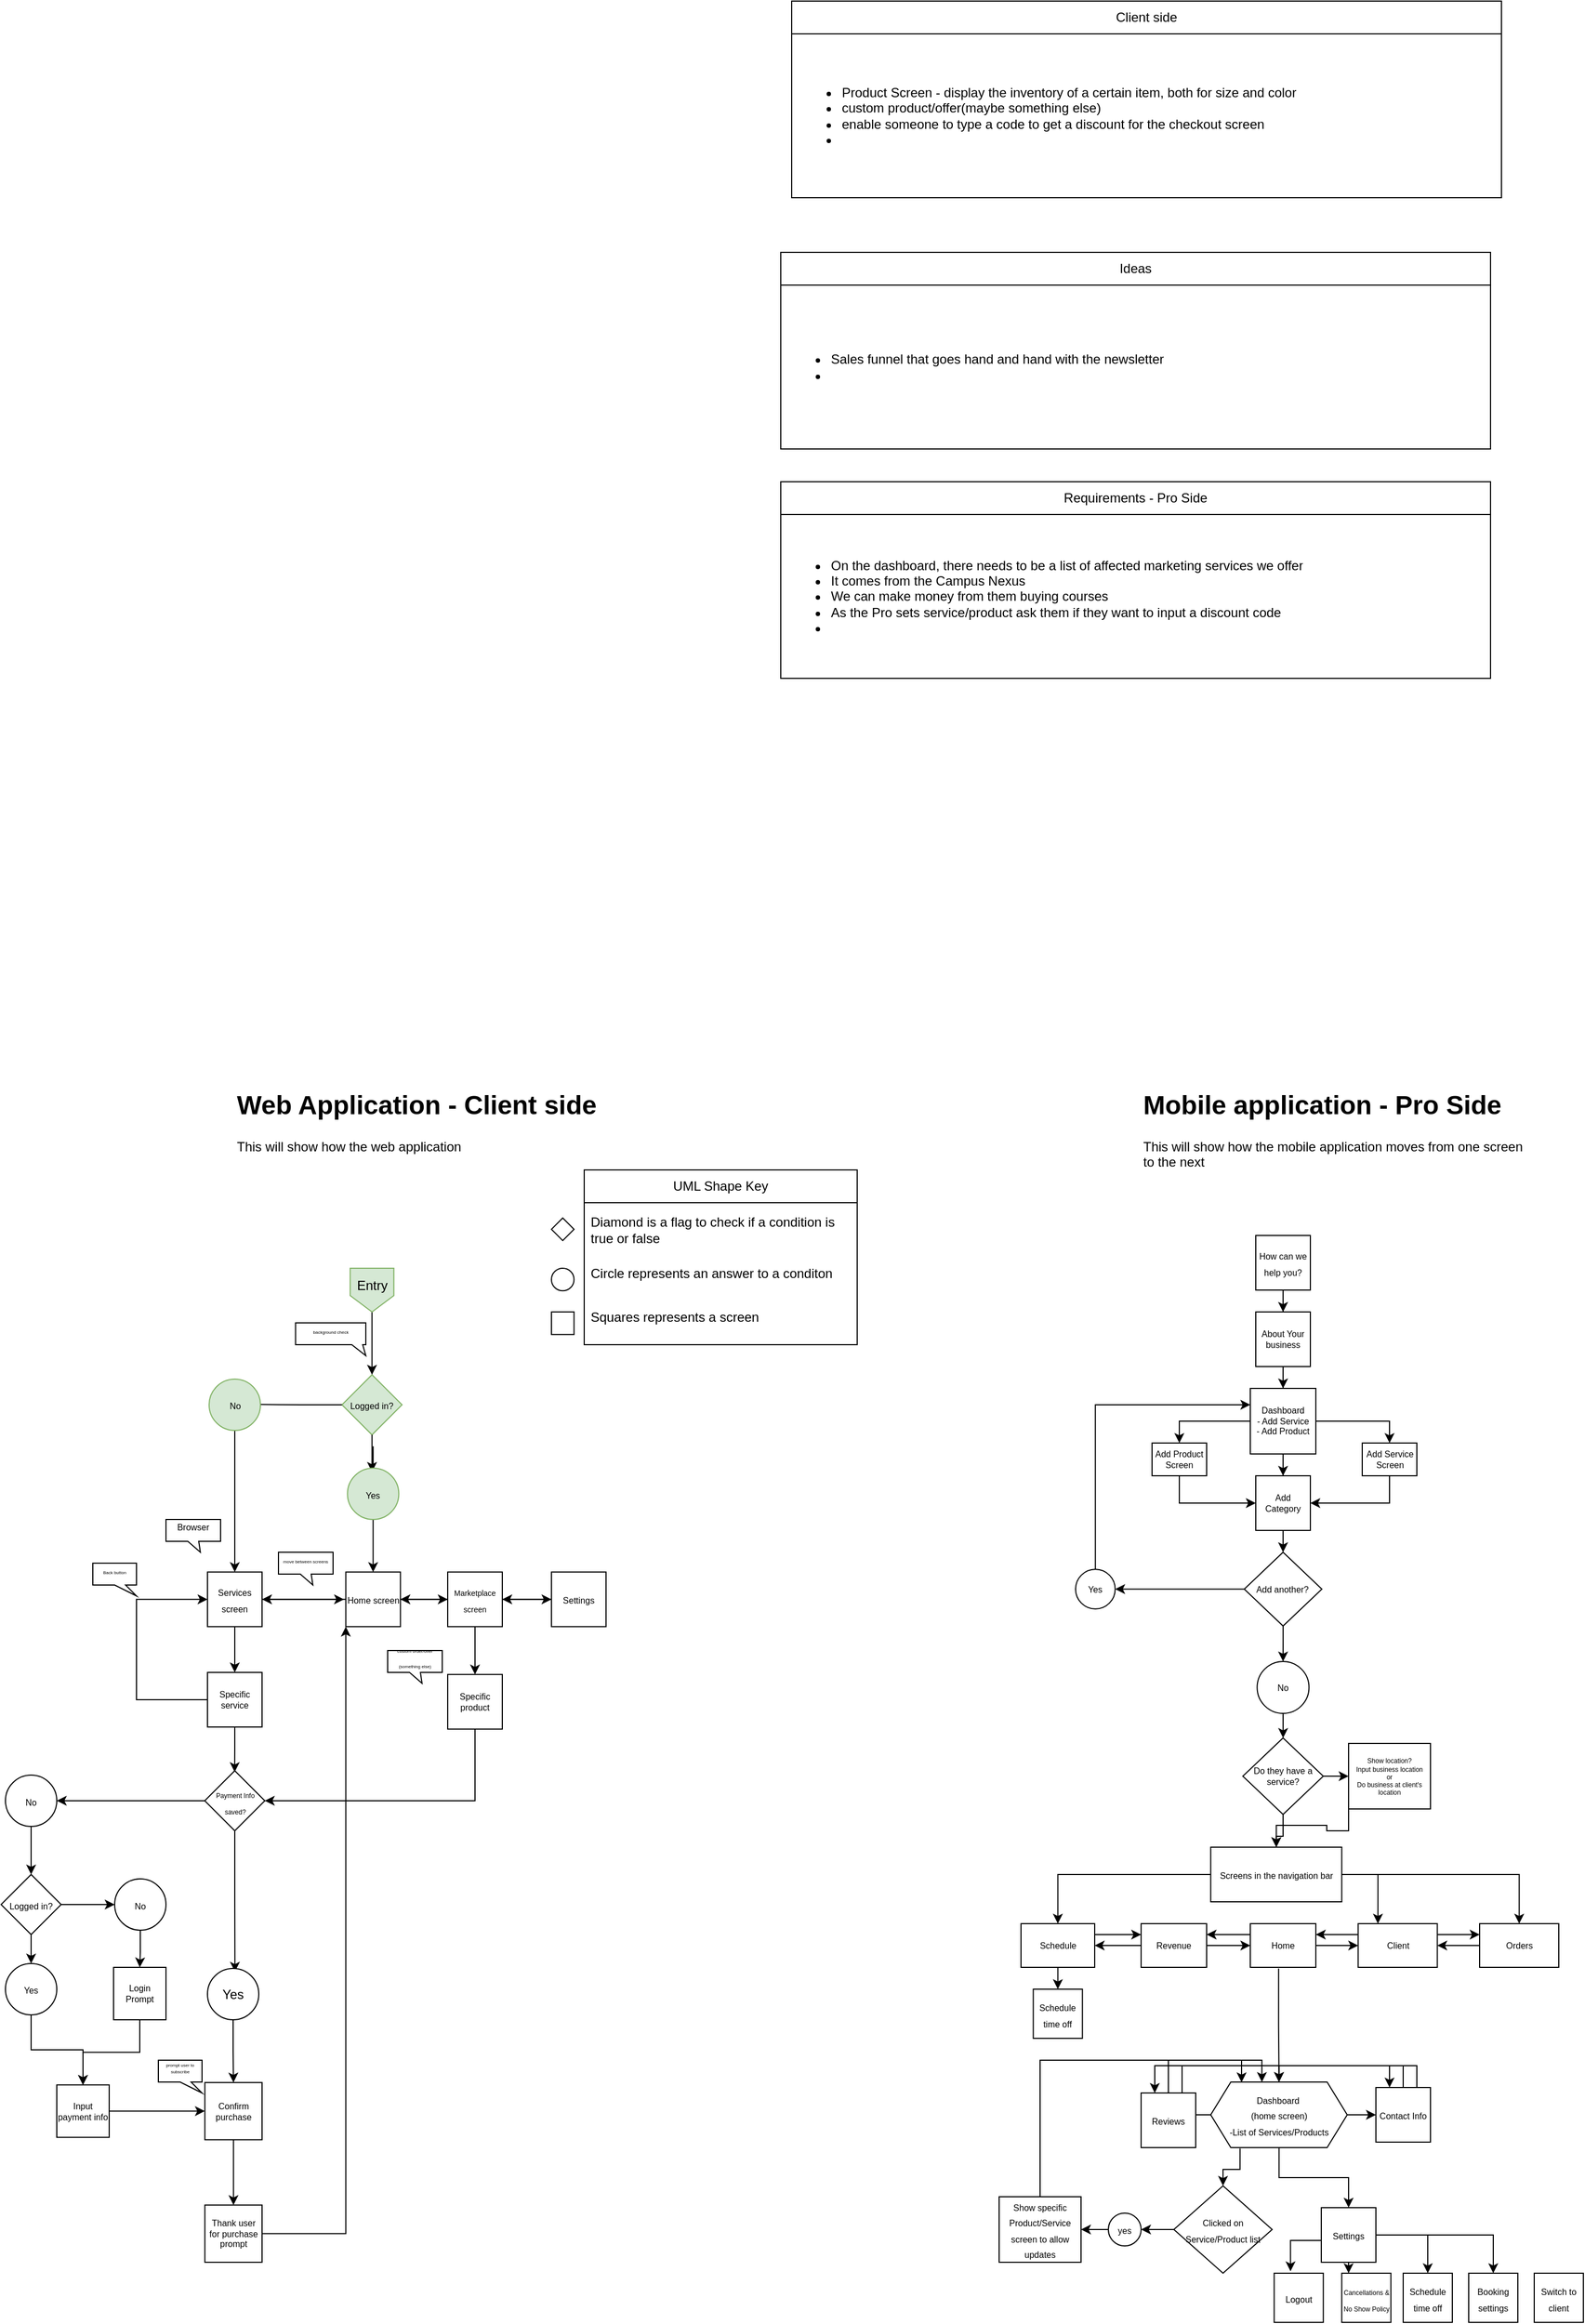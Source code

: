 <mxfile version="24.7.17">
  <diagram name="Page-1" id="rSMZ6AlR001EZLdGAVFS">
    <mxGraphModel dx="1291" dy="1345" grid="1" gridSize="10" guides="1" tooltips="1" connect="1" arrows="1" fold="1" page="1" pageScale="1" pageWidth="850" pageHeight="1100" background="#ffffff" math="0" shadow="0">
      <root>
        <mxCell id="0" />
        <mxCell id="1" parent="0" />
        <mxCell id="dexEl2o01k-u0EFsVKIC-5" value="" style="edgeStyle=orthogonalEdgeStyle;rounded=0;orthogonalLoop=1;jettySize=auto;html=1;" parent="1" source="dexEl2o01k-u0EFsVKIC-1" target="dexEl2o01k-u0EFsVKIC-2" edge="1">
          <mxGeometry relative="1" as="geometry" />
        </mxCell>
        <mxCell id="dexEl2o01k-u0EFsVKIC-1" value="&lt;font style=&quot;font-size: 8px;&quot;&gt;How can we help you?&lt;/font&gt;" style="whiteSpace=wrap;html=1;aspect=fixed;" parent="1" vertex="1">
          <mxGeometry x="315" y="260" width="50" height="50" as="geometry" />
        </mxCell>
        <mxCell id="dexEl2o01k-u0EFsVKIC-6" value="" style="edgeStyle=orthogonalEdgeStyle;rounded=0;orthogonalLoop=1;jettySize=auto;html=1;fontSize=8;" parent="1" source="dexEl2o01k-u0EFsVKIC-2" target="dexEl2o01k-u0EFsVKIC-34" edge="1">
          <mxGeometry relative="1" as="geometry" />
        </mxCell>
        <mxCell id="dexEl2o01k-u0EFsVKIC-2" value="About Your business" style="whiteSpace=wrap;html=1;aspect=fixed;fontSize=8;" parent="1" vertex="1">
          <mxGeometry x="315" y="330" width="50" height="50" as="geometry" />
        </mxCell>
        <mxCell id="dexEl2o01k-u0EFsVKIC-10" value="" style="edgeStyle=orthogonalEdgeStyle;rounded=0;orthogonalLoop=1;jettySize=auto;html=1;fontSize=8;entryX=0.5;entryY=0;entryDx=0;entryDy=0;" parent="1" source="dexEl2o01k-u0EFsVKIC-34" target="dexEl2o01k-u0EFsVKIC-9" edge="1">
          <mxGeometry relative="1" as="geometry" />
        </mxCell>
        <mxCell id="dexEl2o01k-u0EFsVKIC-12" value="" style="edgeStyle=orthogonalEdgeStyle;rounded=0;orthogonalLoop=1;jettySize=auto;html=1;exitX=0;exitY=0.5;exitDx=0;exitDy=0;fontSize=8;entryX=0.5;entryY=0;entryDx=0;entryDy=0;" parent="1" source="dexEl2o01k-u0EFsVKIC-34" target="dexEl2o01k-u0EFsVKIC-11" edge="1">
          <mxGeometry relative="1" as="geometry" />
        </mxCell>
        <mxCell id="dexEl2o01k-u0EFsVKIC-23" value="" style="edgeStyle=orthogonalEdgeStyle;rounded=0;orthogonalLoop=1;jettySize=auto;html=1;exitX=0.5;exitY=1;exitDx=0;exitDy=0;fontSize=8;" parent="1" source="dexEl2o01k-u0EFsVKIC-34" target="dexEl2o01k-u0EFsVKIC-13" edge="1">
          <mxGeometry relative="1" as="geometry" />
        </mxCell>
        <mxCell id="dexEl2o01k-u0EFsVKIC-25" style="edgeStyle=orthogonalEdgeStyle;rounded=0;orthogonalLoop=1;jettySize=auto;html=1;exitX=0.5;exitY=1;exitDx=0;exitDy=0;entryX=1;entryY=0.5;entryDx=0;entryDy=0;fontSize=8;" parent="1" source="dexEl2o01k-u0EFsVKIC-9" target="dexEl2o01k-u0EFsVKIC-13" edge="1">
          <mxGeometry relative="1" as="geometry" />
        </mxCell>
        <mxCell id="dexEl2o01k-u0EFsVKIC-9" value="Add Service Screen" style="whiteSpace=wrap;html=1;fontSize=8;" parent="1" vertex="1">
          <mxGeometry x="412.5" y="450" width="50" height="30" as="geometry" />
        </mxCell>
        <mxCell id="dexEl2o01k-u0EFsVKIC-26" style="edgeStyle=orthogonalEdgeStyle;rounded=0;orthogonalLoop=1;jettySize=auto;html=1;exitX=0.5;exitY=1;exitDx=0;exitDy=0;entryX=0;entryY=0.5;entryDx=0;entryDy=0;fontSize=8;" parent="1" source="dexEl2o01k-u0EFsVKIC-11" target="dexEl2o01k-u0EFsVKIC-13" edge="1">
          <mxGeometry relative="1" as="geometry" />
        </mxCell>
        <mxCell id="dexEl2o01k-u0EFsVKIC-11" value="Add Product Screen" style="whiteSpace=wrap;html=1;fontSize=8;" parent="1" vertex="1">
          <mxGeometry x="220" y="450" width="50" height="30" as="geometry" />
        </mxCell>
        <mxCell id="dexEl2o01k-u0EFsVKIC-29" value="" style="edgeStyle=orthogonalEdgeStyle;rounded=0;orthogonalLoop=1;jettySize=auto;html=1;fontSize=8;" parent="1" source="dexEl2o01k-u0EFsVKIC-13" target="dexEl2o01k-u0EFsVKIC-28" edge="1">
          <mxGeometry relative="1" as="geometry" />
        </mxCell>
        <mxCell id="dexEl2o01k-u0EFsVKIC-13" value="Add Category" style="whiteSpace=wrap;html=1;aspect=fixed;fontSize=8;" parent="1" vertex="1">
          <mxGeometry x="315" y="480" width="50" height="50" as="geometry" />
        </mxCell>
        <mxCell id="ZTmPgTyhNYrfy_NPzgEH-29" style="edgeStyle=orthogonalEdgeStyle;rounded=0;orthogonalLoop=1;jettySize=auto;html=1;exitX=0;exitY=1;exitDx=0;exitDy=0;" parent="1" source="dexEl2o01k-u0EFsVKIC-17" target="ZTmPgTyhNYrfy_NPzgEH-21" edge="1">
          <mxGeometry relative="1" as="geometry" />
        </mxCell>
        <mxCell id="dexEl2o01k-u0EFsVKIC-17" value="&lt;font style=&quot;font-size: 6px;&quot;&gt;Show location?&lt;br&gt;&lt;/font&gt;&lt;div style=&quot;font-size: 6px;&quot;&gt;&lt;font style=&quot;font-size: 6px;&quot;&gt;Input business location&lt;/font&gt;&lt;/div&gt;&lt;div style=&quot;font-size: 6px;&quot;&gt;&lt;font style=&quot;font-size: 6px;&quot;&gt;or&lt;/font&gt;&lt;/div&gt;&lt;div style=&quot;font-size: 6px;&quot;&gt;&lt;font style=&quot;font-size: 6px;&quot;&gt;Do business at client&#39;s location&lt;br&gt;&lt;/font&gt;&lt;/div&gt;" style="whiteSpace=wrap;html=1;fontSize=8;" parent="1" vertex="1">
          <mxGeometry x="400" y="725" width="75" height="60" as="geometry" />
        </mxCell>
        <mxCell id="dexEl2o01k-u0EFsVKIC-31" value="" style="edgeStyle=orthogonalEdgeStyle;rounded=0;orthogonalLoop=1;jettySize=auto;html=1;fontSize=8;" parent="1" source="dexEl2o01k-u0EFsVKIC-28" target="dexEl2o01k-u0EFsVKIC-30" edge="1">
          <mxGeometry relative="1" as="geometry" />
        </mxCell>
        <mxCell id="dexEl2o01k-u0EFsVKIC-36" value="" style="edgeStyle=orthogonalEdgeStyle;rounded=0;orthogonalLoop=1;jettySize=auto;html=1;fontSize=8;" parent="1" source="dexEl2o01k-u0EFsVKIC-28" target="dexEl2o01k-u0EFsVKIC-35" edge="1">
          <mxGeometry relative="1" as="geometry" />
        </mxCell>
        <mxCell id="dexEl2o01k-u0EFsVKIC-28" value="Add another?" style="rhombus;whiteSpace=wrap;html=1;fontSize=8;" parent="1" vertex="1">
          <mxGeometry x="304.48" y="550" width="71.05" height="67.5" as="geometry" />
        </mxCell>
        <mxCell id="dexEl2o01k-u0EFsVKIC-41" style="edgeStyle=orthogonalEdgeStyle;rounded=0;orthogonalLoop=1;jettySize=auto;html=1;exitX=0.5;exitY=0;exitDx=0;exitDy=0;entryX=0;entryY=0.25;entryDx=0;entryDy=0;" parent="1" source="dexEl2o01k-u0EFsVKIC-30" target="dexEl2o01k-u0EFsVKIC-34" edge="1">
          <mxGeometry relative="1" as="geometry">
            <mxPoint x="218.205" y="410" as="targetPoint" />
          </mxGeometry>
        </mxCell>
        <mxCell id="dexEl2o01k-u0EFsVKIC-30" value="Yes" style="ellipse;whiteSpace=wrap;html=1;fontSize=8;" parent="1" vertex="1">
          <mxGeometry x="150" y="565.63" width="36.25" height="36.25" as="geometry" />
        </mxCell>
        <mxCell id="dexEl2o01k-u0EFsVKIC-34" value="&lt;div style=&quot;font-size: 8px;&quot;&gt;Dashboard&lt;/div&gt;&lt;div style=&quot;font-size: 8px;&quot;&gt;- Add Service&lt;/div&gt;&lt;div style=&quot;font-size: 8px;&quot;&gt;- Add Product&lt;br style=&quot;font-size: 8px;&quot;&gt;&lt;/div&gt;" style="whiteSpace=wrap;html=1;aspect=fixed;fontSize=8;" parent="1" vertex="1">
          <mxGeometry x="310" y="400" width="60" height="60" as="geometry" />
        </mxCell>
        <mxCell id="dexEl2o01k-u0EFsVKIC-42" value="" style="edgeStyle=orthogonalEdgeStyle;rounded=0;orthogonalLoop=1;jettySize=auto;html=1;" parent="1" source="dexEl2o01k-u0EFsVKIC-35" target="dexEl2o01k-u0EFsVKIC-39" edge="1">
          <mxGeometry relative="1" as="geometry" />
        </mxCell>
        <mxCell id="dexEl2o01k-u0EFsVKIC-35" value="No" style="ellipse;whiteSpace=wrap;html=1;fontSize=8;" parent="1" vertex="1">
          <mxGeometry x="316.25" y="650" width="47.5" height="47.5" as="geometry" />
        </mxCell>
        <mxCell id="dexEl2o01k-u0EFsVKIC-45" value="" style="edgeStyle=orthogonalEdgeStyle;rounded=0;orthogonalLoop=1;jettySize=auto;html=1;" parent="1" source="dexEl2o01k-u0EFsVKIC-39" target="dexEl2o01k-u0EFsVKIC-17" edge="1">
          <mxGeometry relative="1" as="geometry" />
        </mxCell>
        <mxCell id="ZTmPgTyhNYrfy_NPzgEH-30" style="edgeStyle=orthogonalEdgeStyle;rounded=0;orthogonalLoop=1;jettySize=auto;html=1;exitX=0.5;exitY=1;exitDx=0;exitDy=0;" parent="1" source="dexEl2o01k-u0EFsVKIC-39" target="ZTmPgTyhNYrfy_NPzgEH-21" edge="1">
          <mxGeometry relative="1" as="geometry" />
        </mxCell>
        <mxCell id="dexEl2o01k-u0EFsVKIC-39" value="Do they have a service?" style="rhombus;whiteSpace=wrap;html=1;fontSize=8;" parent="1" vertex="1">
          <mxGeometry x="303.16" y="720" width="73.68" height="70" as="geometry" />
        </mxCell>
        <mxCell id="ZTmPgTyhNYrfy_NPzgEH-2" value="" style="edgeStyle=orthogonalEdgeStyle;rounded=0;orthogonalLoop=1;jettySize=auto;html=1;" parent="1" source="dexEl2o01k-u0EFsVKIC-46" target="dexEl2o01k-u0EFsVKIC-47" edge="1">
          <mxGeometry relative="1" as="geometry" />
        </mxCell>
        <mxCell id="ZTmPgTyhNYrfy_NPzgEH-3" value="" style="edgeStyle=orthogonalEdgeStyle;rounded=0;orthogonalLoop=1;jettySize=auto;html=1;" parent="1" source="dexEl2o01k-u0EFsVKIC-46" target="ZTmPgTyhNYrfy_NPzgEH-1" edge="1">
          <mxGeometry relative="1" as="geometry" />
        </mxCell>
        <mxCell id="ZTmPgTyhNYrfy_NPzgEH-11" value="" style="edgeStyle=orthogonalEdgeStyle;rounded=0;orthogonalLoop=1;jettySize=auto;html=1;exitX=0.215;exitY=1.013;exitDx=0;exitDy=0;exitPerimeter=0;" parent="1" source="dexEl2o01k-u0EFsVKIC-46" target="ZTmPgTyhNYrfy_NPzgEH-10" edge="1">
          <mxGeometry relative="1" as="geometry" />
        </mxCell>
        <mxCell id="ZTmPgTyhNYrfy_NPzgEH-51" style="edgeStyle=orthogonalEdgeStyle;rounded=0;orthogonalLoop=1;jettySize=auto;html=1;" parent="1" source="dexEl2o01k-u0EFsVKIC-46" target="ZTmPgTyhNYrfy_NPzgEH-50" edge="1">
          <mxGeometry relative="1" as="geometry" />
        </mxCell>
        <mxCell id="dexEl2o01k-u0EFsVKIC-46" value="&lt;p align=&quot;center&quot; style=&quot;line-height: 70%;&quot;&gt;&lt;/p&gt;&lt;div align=&quot;center&quot;&gt;&lt;font style=&quot;font-size: 8px;&quot;&gt;&amp;nbsp;&amp;nbsp;&amp;nbsp; Dashboard&amp;nbsp;&amp;nbsp;&amp;nbsp;&amp;nbsp;&amp;nbsp;&lt;/font&gt;&lt;/div&gt;&lt;div align=&quot;center&quot;&gt;&lt;font style=&quot;font-size: 8px;&quot;&gt;(home screen)&lt;/font&gt;&lt;/div&gt;&lt;div align=&quot;center&quot;&gt;&lt;font style=&quot;font-size: 8px;&quot;&gt;-List of Services/Products&lt;br&gt;&lt;/font&gt;&lt;/div&gt;&lt;p align=&quot;center&quot;&gt;&lt;/p&gt;" style="shape=hexagon;perimeter=hexagonPerimeter2;whiteSpace=wrap;html=1;fixedSize=1;size=18.41;align=center;" parent="1" vertex="1">
          <mxGeometry x="273.75" y="1035" width="125" height="60" as="geometry" />
        </mxCell>
        <mxCell id="ZTmPgTyhNYrfy_NPzgEH-6" style="edgeStyle=orthogonalEdgeStyle;rounded=0;orthogonalLoop=1;jettySize=auto;html=1;exitX=0.5;exitY=0;exitDx=0;exitDy=0;entryX=0.375;entryY=0;entryDx=0;entryDy=0;" parent="1" source="dexEl2o01k-u0EFsVKIC-47" target="dexEl2o01k-u0EFsVKIC-46" edge="1">
          <mxGeometry relative="1" as="geometry" />
        </mxCell>
        <mxCell id="ZTmPgTyhNYrfy_NPzgEH-7" style="edgeStyle=orthogonalEdgeStyle;rounded=0;orthogonalLoop=1;jettySize=auto;html=1;exitX=0.75;exitY=0;exitDx=0;exitDy=0;entryX=0.25;entryY=0;entryDx=0;entryDy=0;" parent="1" source="dexEl2o01k-u0EFsVKIC-47" target="ZTmPgTyhNYrfy_NPzgEH-1" edge="1">
          <mxGeometry relative="1" as="geometry" />
        </mxCell>
        <mxCell id="dexEl2o01k-u0EFsVKIC-47" value="&lt;font style=&quot;font-size: 8px;&quot;&gt;Reviews&lt;/font&gt;" style="whiteSpace=wrap;html=1;aspect=fixed;" parent="1" vertex="1">
          <mxGeometry x="210" y="1045" width="50" height="50" as="geometry" />
        </mxCell>
        <mxCell id="ZTmPgTyhNYrfy_NPzgEH-8" style="edgeStyle=orthogonalEdgeStyle;rounded=0;orthogonalLoop=1;jettySize=auto;html=1;exitX=0.5;exitY=0;exitDx=0;exitDy=0;entryX=0.5;entryY=0;entryDx=0;entryDy=0;" parent="1" source="ZTmPgTyhNYrfy_NPzgEH-1" target="dexEl2o01k-u0EFsVKIC-46" edge="1">
          <mxGeometry relative="1" as="geometry" />
        </mxCell>
        <mxCell id="ZTmPgTyhNYrfy_NPzgEH-9" style="edgeStyle=orthogonalEdgeStyle;rounded=0;orthogonalLoop=1;jettySize=auto;html=1;exitX=0.75;exitY=0;exitDx=0;exitDy=0;entryX=0.25;entryY=0;entryDx=0;entryDy=0;" parent="1" source="ZTmPgTyhNYrfy_NPzgEH-1" target="dexEl2o01k-u0EFsVKIC-47" edge="1">
          <mxGeometry relative="1" as="geometry" />
        </mxCell>
        <mxCell id="ZTmPgTyhNYrfy_NPzgEH-1" value="&lt;font style=&quot;font-size: 8px;&quot;&gt;Contact Info&lt;/font&gt;" style="whiteSpace=wrap;html=1;aspect=fixed;" parent="1" vertex="1">
          <mxGeometry x="425" y="1040" width="50" height="50" as="geometry" />
        </mxCell>
        <mxCell id="ZTmPgTyhNYrfy_NPzgEH-13" value="" style="edgeStyle=orthogonalEdgeStyle;rounded=0;orthogonalLoop=1;jettySize=auto;html=1;exitX=0;exitY=0.5;exitDx=0;exitDy=0;" parent="1" source="ZTmPgTyhNYrfy_NPzgEH-10" target="ZTmPgTyhNYrfy_NPzgEH-12" edge="1">
          <mxGeometry relative="1" as="geometry" />
        </mxCell>
        <mxCell id="ZTmPgTyhNYrfy_NPzgEH-10" value="&lt;font style=&quot;font-size: 8px;&quot;&gt;Clicked on Service/Product list&lt;/font&gt;" style="rhombus;whiteSpace=wrap;html=1;" parent="1" vertex="1">
          <mxGeometry x="240" y="1130" width="90" height="80" as="geometry" />
        </mxCell>
        <mxCell id="ZTmPgTyhNYrfy_NPzgEH-15" value="" style="edgeStyle=orthogonalEdgeStyle;rounded=0;orthogonalLoop=1;jettySize=auto;html=1;" parent="1" source="ZTmPgTyhNYrfy_NPzgEH-12" target="ZTmPgTyhNYrfy_NPzgEH-14" edge="1">
          <mxGeometry relative="1" as="geometry" />
        </mxCell>
        <mxCell id="ZTmPgTyhNYrfy_NPzgEH-12" value="&lt;p style=&quot;line-height: 100%;&quot;&gt;&lt;font style=&quot;font-size: 8px;&quot;&gt;yes&lt;/font&gt;&lt;/p&gt;" style="ellipse;whiteSpace=wrap;html=1;" parent="1" vertex="1">
          <mxGeometry x="180" y="1155" width="30" height="30" as="geometry" />
        </mxCell>
        <mxCell id="ZTmPgTyhNYrfy_NPzgEH-14" value="&lt;font style=&quot;font-size: 8px;&quot;&gt;Show specific Product/Service screen to allow updates&lt;br&gt;&lt;/font&gt;" style="whiteSpace=wrap;html=1;" parent="1" vertex="1">
          <mxGeometry x="80" y="1140" width="75" height="60" as="geometry" />
        </mxCell>
        <mxCell id="ZTmPgTyhNYrfy_NPzgEH-16" style="edgeStyle=orthogonalEdgeStyle;rounded=0;orthogonalLoop=1;jettySize=auto;html=1;exitX=0.5;exitY=0;exitDx=0;exitDy=0;entryX=0.226;entryY=0.004;entryDx=0;entryDy=0;entryPerimeter=0;" parent="1" source="ZTmPgTyhNYrfy_NPzgEH-14" target="dexEl2o01k-u0EFsVKIC-46" edge="1">
          <mxGeometry relative="1" as="geometry" />
        </mxCell>
        <mxCell id="ZTmPgTyhNYrfy_NPzgEH-39" style="edgeStyle=orthogonalEdgeStyle;rounded=0;orthogonalLoop=1;jettySize=auto;html=1;" parent="1" source="ZTmPgTyhNYrfy_NPzgEH-21" target="ZTmPgTyhNYrfy_NPzgEH-23" edge="1">
          <mxGeometry relative="1" as="geometry" />
        </mxCell>
        <mxCell id="ZTmPgTyhNYrfy_NPzgEH-41" style="edgeStyle=orthogonalEdgeStyle;rounded=0;orthogonalLoop=1;jettySize=auto;html=1;entryX=0.25;entryY=0;entryDx=0;entryDy=0;" parent="1" source="ZTmPgTyhNYrfy_NPzgEH-21" target="ZTmPgTyhNYrfy_NPzgEH-25" edge="1">
          <mxGeometry relative="1" as="geometry" />
        </mxCell>
        <mxCell id="ZTmPgTyhNYrfy_NPzgEH-42" style="edgeStyle=orthogonalEdgeStyle;rounded=0;orthogonalLoop=1;jettySize=auto;html=1;" parent="1" source="ZTmPgTyhNYrfy_NPzgEH-21" target="ZTmPgTyhNYrfy_NPzgEH-27" edge="1">
          <mxGeometry relative="1" as="geometry" />
        </mxCell>
        <mxCell id="ZTmPgTyhNYrfy_NPzgEH-21" value="&lt;font style=&quot;font-size: 8px;&quot;&gt;Screens in the navigation bar&lt;/font&gt;" style="rounded=0;whiteSpace=wrap;html=1;" parent="1" vertex="1">
          <mxGeometry x="273.75" y="820" width="120" height="50" as="geometry" />
        </mxCell>
        <mxCell id="ZTmPgTyhNYrfy_NPzgEH-36" style="edgeStyle=orthogonalEdgeStyle;rounded=0;orthogonalLoop=1;jettySize=auto;html=1;exitX=1;exitY=0.25;exitDx=0;exitDy=0;entryX=0;entryY=0.25;entryDx=0;entryDy=0;" parent="1" source="ZTmPgTyhNYrfy_NPzgEH-23" target="ZTmPgTyhNYrfy_NPzgEH-24" edge="1">
          <mxGeometry relative="1" as="geometry" />
        </mxCell>
        <mxCell id="ZTmPgTyhNYrfy_NPzgEH-49" value="" style="edgeStyle=orthogonalEdgeStyle;rounded=0;orthogonalLoop=1;jettySize=auto;html=1;" parent="1" source="ZTmPgTyhNYrfy_NPzgEH-23" target="ZTmPgTyhNYrfy_NPzgEH-48" edge="1">
          <mxGeometry relative="1" as="geometry" />
        </mxCell>
        <mxCell id="ZTmPgTyhNYrfy_NPzgEH-23" value="Schedule" style="rounded=0;whiteSpace=wrap;html=1;fontSize=8;" parent="1" vertex="1">
          <mxGeometry x="100" y="890" width="67.5" height="40" as="geometry" />
        </mxCell>
        <mxCell id="ZTmPgTyhNYrfy_NPzgEH-33" value="" style="edgeStyle=orthogonalEdgeStyle;rounded=0;orthogonalLoop=1;jettySize=auto;html=1;" parent="1" source="ZTmPgTyhNYrfy_NPzgEH-24" target="ZTmPgTyhNYrfy_NPzgEH-23" edge="1">
          <mxGeometry relative="1" as="geometry" />
        </mxCell>
        <mxCell id="ZTmPgTyhNYrfy_NPzgEH-44" style="edgeStyle=orthogonalEdgeStyle;rounded=0;orthogonalLoop=1;jettySize=auto;html=1;entryX=0;entryY=0.5;entryDx=0;entryDy=0;" parent="1" source="ZTmPgTyhNYrfy_NPzgEH-24" target="ZTmPgTyhNYrfy_NPzgEH-43" edge="1">
          <mxGeometry relative="1" as="geometry" />
        </mxCell>
        <mxCell id="ZTmPgTyhNYrfy_NPzgEH-24" value="Revenue" style="rounded=0;whiteSpace=wrap;html=1;fontSize=8;" parent="1" vertex="1">
          <mxGeometry x="210" y="890" width="60" height="40" as="geometry" />
        </mxCell>
        <mxCell id="ZTmPgTyhNYrfy_NPzgEH-38" style="edgeStyle=orthogonalEdgeStyle;rounded=0;orthogonalLoop=1;jettySize=auto;html=1;exitX=1;exitY=0.25;exitDx=0;exitDy=0;entryX=0;entryY=0.25;entryDx=0;entryDy=0;" parent="1" source="ZTmPgTyhNYrfy_NPzgEH-25" target="ZTmPgTyhNYrfy_NPzgEH-27" edge="1">
          <mxGeometry relative="1" as="geometry" />
        </mxCell>
        <mxCell id="ZTmPgTyhNYrfy_NPzgEH-46" style="edgeStyle=orthogonalEdgeStyle;rounded=0;orthogonalLoop=1;jettySize=auto;html=1;exitX=0;exitY=0.25;exitDx=0;exitDy=0;entryX=1;entryY=0.25;entryDx=0;entryDy=0;" parent="1" source="ZTmPgTyhNYrfy_NPzgEH-25" target="ZTmPgTyhNYrfy_NPzgEH-43" edge="1">
          <mxGeometry relative="1" as="geometry" />
        </mxCell>
        <mxCell id="ZTmPgTyhNYrfy_NPzgEH-25" value="Client" style="rounded=0;whiteSpace=wrap;html=1;fontSize=8;" parent="1" vertex="1">
          <mxGeometry x="408.75" y="890" width="72.5" height="40" as="geometry" />
        </mxCell>
        <mxCell id="ZTmPgTyhNYrfy_NPzgEH-28" value="" style="edgeStyle=orthogonalEdgeStyle;rounded=0;orthogonalLoop=1;jettySize=auto;html=1;exitX=0.432;exitY=1.029;exitDx=0;exitDy=0;exitPerimeter=0;" parent="1" source="ZTmPgTyhNYrfy_NPzgEH-43" target="dexEl2o01k-u0EFsVKIC-46" edge="1">
          <mxGeometry relative="1" as="geometry" />
        </mxCell>
        <mxCell id="ZTmPgTyhNYrfy_NPzgEH-31" value="" style="edgeStyle=orthogonalEdgeStyle;rounded=0;orthogonalLoop=1;jettySize=auto;html=1;" parent="1" source="ZTmPgTyhNYrfy_NPzgEH-27" target="ZTmPgTyhNYrfy_NPzgEH-25" edge="1">
          <mxGeometry relative="1" as="geometry" />
        </mxCell>
        <mxCell id="ZTmPgTyhNYrfy_NPzgEH-27" value="Orders" style="rounded=0;whiteSpace=wrap;html=1;fontSize=8;" parent="1" vertex="1">
          <mxGeometry x="520" y="890" width="72.5" height="40" as="geometry" />
        </mxCell>
        <mxCell id="ZTmPgTyhNYrfy_NPzgEH-45" style="edgeStyle=orthogonalEdgeStyle;rounded=0;orthogonalLoop=1;jettySize=auto;html=1;" parent="1" source="ZTmPgTyhNYrfy_NPzgEH-43" target="ZTmPgTyhNYrfy_NPzgEH-25" edge="1">
          <mxGeometry relative="1" as="geometry" />
        </mxCell>
        <mxCell id="ZTmPgTyhNYrfy_NPzgEH-47" style="edgeStyle=orthogonalEdgeStyle;rounded=0;orthogonalLoop=1;jettySize=auto;html=1;exitX=0;exitY=0.25;exitDx=0;exitDy=0;entryX=1;entryY=0.25;entryDx=0;entryDy=0;" parent="1" source="ZTmPgTyhNYrfy_NPzgEH-43" target="ZTmPgTyhNYrfy_NPzgEH-24" edge="1">
          <mxGeometry relative="1" as="geometry" />
        </mxCell>
        <mxCell id="ZTmPgTyhNYrfy_NPzgEH-43" value="Home" style="rounded=0;whiteSpace=wrap;html=1;fontSize=8;" parent="1" vertex="1">
          <mxGeometry x="310" y="890" width="60" height="40" as="geometry" />
        </mxCell>
        <mxCell id="ZTmPgTyhNYrfy_NPzgEH-48" value="&lt;font style=&quot;font-size: 8px;&quot;&gt;Schedule time off&lt;/font&gt;" style="whiteSpace=wrap;html=1;aspect=fixed;" parent="1" vertex="1">
          <mxGeometry x="111.25" y="950" width="45" height="45" as="geometry" />
        </mxCell>
        <mxCell id="ZTmPgTyhNYrfy_NPzgEH-53" value="" style="edgeStyle=orthogonalEdgeStyle;rounded=0;orthogonalLoop=1;jettySize=auto;html=1;" parent="1" source="ZTmPgTyhNYrfy_NPzgEH-50" target="ZTmPgTyhNYrfy_NPzgEH-52" edge="1">
          <mxGeometry relative="1" as="geometry" />
        </mxCell>
        <mxCell id="ZTmPgTyhNYrfy_NPzgEH-55" style="edgeStyle=orthogonalEdgeStyle;rounded=0;orthogonalLoop=1;jettySize=auto;html=1;entryX=0.5;entryY=0;entryDx=0;entryDy=0;" parent="1" source="ZTmPgTyhNYrfy_NPzgEH-50" target="ZTmPgTyhNYrfy_NPzgEH-54" edge="1">
          <mxGeometry relative="1" as="geometry" />
        </mxCell>
        <mxCell id="ZTmPgTyhNYrfy_NPzgEH-61" style="edgeStyle=orthogonalEdgeStyle;rounded=0;orthogonalLoop=1;jettySize=auto;html=1;" parent="1" source="ZTmPgTyhNYrfy_NPzgEH-50" target="ZTmPgTyhNYrfy_NPzgEH-59" edge="1">
          <mxGeometry relative="1" as="geometry">
            <Array as="points">
              <mxPoint x="410" y="1210" />
              <mxPoint x="410" y="1210" />
            </Array>
          </mxGeometry>
        </mxCell>
        <mxCell id="ZTmPgTyhNYrfy_NPzgEH-50" value="&lt;font style=&quot;font-size: 8px;&quot;&gt;Settings&lt;/font&gt;" style="whiteSpace=wrap;html=1;aspect=fixed;" parent="1" vertex="1">
          <mxGeometry x="375" y="1150" width="50" height="50" as="geometry" />
        </mxCell>
        <mxCell id="ZTmPgTyhNYrfy_NPzgEH-52" value="&lt;font style=&quot;font-size: 8px;&quot;&gt;Schedule time off&lt;/font&gt;" style="whiteSpace=wrap;html=1;aspect=fixed;" parent="1" vertex="1">
          <mxGeometry x="450" y="1210" width="45" height="45" as="geometry" />
        </mxCell>
        <mxCell id="ZTmPgTyhNYrfy_NPzgEH-54" value="&lt;font style=&quot;font-size: 8px;&quot;&gt;Booking settings&lt;br&gt;&lt;/font&gt;" style="whiteSpace=wrap;html=1;aspect=fixed;" parent="1" vertex="1">
          <mxGeometry x="510" y="1210" width="45" height="45" as="geometry" />
        </mxCell>
        <mxCell id="ZTmPgTyhNYrfy_NPzgEH-58" value="&lt;font style=&quot;font-size: 8px;&quot;&gt;Switch to client&lt;font style=&quot;font-size: 8px;&quot;&gt;&lt;br&gt;&lt;/font&gt;&lt;/font&gt;" style="whiteSpace=wrap;html=1;aspect=fixed;" parent="1" vertex="1">
          <mxGeometry x="570" y="1210" width="45" height="45" as="geometry" />
        </mxCell>
        <mxCell id="ZTmPgTyhNYrfy_NPzgEH-59" value="&lt;font style=&quot;font-size: 6px;&quot;&gt;Cancellations &amp;amp; No Show Policy&lt;font style=&quot;font-size: 6px;&quot;&gt;&lt;br&gt;&lt;/font&gt;&lt;/font&gt;&lt;font style=&quot;font-size: 8px;&quot;&gt;&lt;font style=&quot;font-size: 8px;&quot;&gt;&lt;/font&gt;&lt;/font&gt;" style="whiteSpace=wrap;html=1;aspect=fixed;" parent="1" vertex="1">
          <mxGeometry x="393.75" y="1210" width="45" height="45" as="geometry" />
        </mxCell>
        <mxCell id="ZTmPgTyhNYrfy_NPzgEH-60" value="&lt;font style=&quot;font-size: 8px;&quot;&gt;Logout&lt;/font&gt;" style="whiteSpace=wrap;html=1;aspect=fixed;" parent="1" vertex="1">
          <mxGeometry x="331.84" y="1210" width="45" height="45" as="geometry" />
        </mxCell>
        <mxCell id="ZTmPgTyhNYrfy_NPzgEH-62" style="edgeStyle=orthogonalEdgeStyle;rounded=0;orthogonalLoop=1;jettySize=auto;html=1;entryX=0.333;entryY=-0.038;entryDx=0;entryDy=0;entryPerimeter=0;" parent="1" source="ZTmPgTyhNYrfy_NPzgEH-50" target="ZTmPgTyhNYrfy_NPzgEH-60" edge="1">
          <mxGeometry relative="1" as="geometry">
            <Array as="points">
              <mxPoint x="347" y="1180" />
            </Array>
          </mxGeometry>
        </mxCell>
        <mxCell id="xhTG9sG-Ifc8RL8A9ZPW-75" value="" style="edgeStyle=orthogonalEdgeStyle;rounded=0;orthogonalLoop=1;jettySize=auto;html=1;" parent="1" source="xhTG9sG-Ifc8RL8A9ZPW-76" target="xhTG9sG-Ifc8RL8A9ZPW-78" edge="1">
          <mxGeometry relative="1" as="geometry" />
        </mxCell>
        <mxCell id="8h6PLY2kkp4YnqkgQTWt-44" style="edgeStyle=orthogonalEdgeStyle;rounded=0;orthogonalLoop=1;jettySize=auto;html=1;" parent="1" source="xhTG9sG-Ifc8RL8A9ZPW-76" edge="1">
          <mxGeometry relative="1" as="geometry">
            <mxPoint x="-520" y="593.13" as="targetPoint" />
          </mxGeometry>
        </mxCell>
        <mxCell id="xhTG9sG-Ifc8RL8A9ZPW-76" value="&lt;font style=&quot;font-size: 8px;&quot;&gt;Services screen&lt;/font&gt;" style="whiteSpace=wrap;html=1;aspect=fixed;" parent="1" vertex="1">
          <mxGeometry x="-645" y="568.13" width="50" height="50" as="geometry" />
        </mxCell>
        <mxCell id="8h6PLY2kkp4YnqkgQTWt-43" style="edgeStyle=orthogonalEdgeStyle;rounded=0;orthogonalLoop=1;jettySize=auto;html=1;entryX=0;entryY=0.5;entryDx=0;entryDy=0;exitX=0;exitY=0.5;exitDx=0;exitDy=0;" parent="1" source="xhTG9sG-Ifc8RL8A9ZPW-78" target="xhTG9sG-Ifc8RL8A9ZPW-76" edge="1">
          <mxGeometry relative="1" as="geometry">
            <Array as="points">
              <mxPoint x="-710" y="685" />
              <mxPoint x="-710" y="593" />
            </Array>
          </mxGeometry>
        </mxCell>
        <mxCell id="8h6PLY2kkp4YnqkgQTWt-49" value="" style="edgeStyle=orthogonalEdgeStyle;rounded=0;orthogonalLoop=1;jettySize=auto;html=1;entryX=0.498;entryY=0.023;entryDx=0;entryDy=0;entryPerimeter=0;" parent="1" source="xhTG9sG-Ifc8RL8A9ZPW-78" target="8h6PLY2kkp4YnqkgQTWt-51" edge="1">
          <mxGeometry relative="1" as="geometry">
            <mxPoint x="-620" y="757.5" as="targetPoint" />
          </mxGeometry>
        </mxCell>
        <mxCell id="xhTG9sG-Ifc8RL8A9ZPW-78" value="Specific service" style="whiteSpace=wrap;html=1;aspect=fixed;fontSize=8;" parent="1" vertex="1">
          <mxGeometry x="-645" y="660" width="50" height="50" as="geometry" />
        </mxCell>
        <mxCell id="xhTG9sG-Ifc8RL8A9ZPW-154" value="&lt;h1 style=&quot;margin-top: 0px;&quot;&gt;Mobile application - Pro Side&lt;br&gt;&lt;/h1&gt;&lt;p&gt;This will show how the mobile application moves from one screen to the next&lt;br&gt;&lt;/p&gt;" style="text;html=1;whiteSpace=wrap;overflow=hidden;rounded=0;" parent="1" vertex="1">
          <mxGeometry x="210" y="120" width="350" height="120" as="geometry" />
        </mxCell>
        <mxCell id="xhTG9sG-Ifc8RL8A9ZPW-155" value="&lt;h1 style=&quot;margin-top: 0px;&quot;&gt;Web Application - Client side&lt;br&gt;&lt;/h1&gt;&lt;p&gt;This will show how the web application &lt;br&gt;&lt;/p&gt;" style="text;html=1;whiteSpace=wrap;overflow=hidden;rounded=0;" parent="1" vertex="1">
          <mxGeometry x="-620" y="120" width="347.66" height="120" as="geometry" />
        </mxCell>
        <mxCell id="8h6PLY2kkp4YnqkgQTWt-9" value="" style="edgeStyle=orthogonalEdgeStyle;rounded=0;orthogonalLoop=1;jettySize=auto;html=1;entryX=0.478;entryY=0.074;entryDx=0;entryDy=0;entryPerimeter=0;" parent="1" source="8h6PLY2kkp4YnqkgQTWt-64" edge="1">
          <mxGeometry relative="1" as="geometry">
            <mxPoint x="-494.32" y="484.405" as="targetPoint" />
          </mxGeometry>
        </mxCell>
        <mxCell id="8h6PLY2kkp4YnqkgQTWt-3" value="&lt;font style=&quot;font-size: 8px;&quot;&gt;Logged in?&lt;br&gt;&lt;/font&gt;" style="rhombus;whiteSpace=wrap;html=1;fillColor=#d5e8d4;strokeColor=#82b366;" parent="1" vertex="1">
          <mxGeometry x="-521.82" y="387.5" width="55" height="55" as="geometry" />
        </mxCell>
        <mxCell id="8h6PLY2kkp4YnqkgQTWt-11" value="" style="edgeStyle=orthogonalEdgeStyle;rounded=0;orthogonalLoop=1;jettySize=auto;html=1;" parent="1" source="8h6PLY2kkp4YnqkgQTWt-64" target="8h6PLY2kkp4YnqkgQTWt-10" edge="1">
          <mxGeometry relative="1" as="geometry">
            <mxPoint x="-492.969" y="517.886" as="sourcePoint" />
          </mxGeometry>
        </mxCell>
        <mxCell id="8h6PLY2kkp4YnqkgQTWt-12" value="" style="edgeStyle=orthogonalEdgeStyle;rounded=0;orthogonalLoop=1;jettySize=auto;html=1;" parent="1" source="8h6PLY2kkp4YnqkgQTWt-10" target="xhTG9sG-Ifc8RL8A9ZPW-76" edge="1">
          <mxGeometry relative="1" as="geometry" />
        </mxCell>
        <mxCell id="8h6PLY2kkp4YnqkgQTWt-111" value="" style="edgeStyle=orthogonalEdgeStyle;rounded=0;orthogonalLoop=1;jettySize=auto;html=1;" parent="1" source="8h6PLY2kkp4YnqkgQTWt-10" target="8h6PLY2kkp4YnqkgQTWt-110" edge="1">
          <mxGeometry relative="1" as="geometry" />
        </mxCell>
        <mxCell id="8h6PLY2kkp4YnqkgQTWt-10" value="&lt;font style=&quot;font-size: 8px;&quot;&gt;Home screen&lt;/font&gt;" style="whiteSpace=wrap;html=1;aspect=fixed;" parent="1" vertex="1">
          <mxGeometry x="-518.3" y="568.13" width="50" height="50" as="geometry" />
        </mxCell>
        <mxCell id="8h6PLY2kkp4YnqkgQTWt-20" value="UML Shape Key" style="swimlane;fontStyle=0;childLayout=stackLayout;horizontal=1;startSize=30;horizontalStack=0;resizeParent=1;resizeParentMax=0;resizeLast=0;collapsible=1;marginBottom=0;whiteSpace=wrap;html=1;" parent="1" vertex="1">
          <mxGeometry x="-300" y="200" width="250" height="160" as="geometry" />
        </mxCell>
        <mxCell id="8h6PLY2kkp4YnqkgQTWt-21" value="Diamond is a flag to check if a condition is true or false " style="text;strokeColor=none;fillColor=none;align=left;verticalAlign=middle;spacingLeft=4;spacingRight=4;overflow=hidden;points=[[0,0.5],[1,0.5]];portConstraint=eastwest;rotatable=0;whiteSpace=wrap;html=1;" parent="8h6PLY2kkp4YnqkgQTWt-20" vertex="1">
          <mxGeometry y="30" width="250" height="50" as="geometry" />
        </mxCell>
        <mxCell id="8h6PLY2kkp4YnqkgQTWt-23" value="Circle represents an answer to a conditon" style="text;strokeColor=none;fillColor=none;align=left;verticalAlign=middle;spacingLeft=4;spacingRight=4;overflow=hidden;points=[[0,0.5],[1,0.5]];portConstraint=eastwest;rotatable=0;whiteSpace=wrap;html=1;" parent="8h6PLY2kkp4YnqkgQTWt-20" vertex="1">
          <mxGeometry y="80" width="250" height="30" as="geometry" />
        </mxCell>
        <mxCell id="8h6PLY2kkp4YnqkgQTWt-22" value="Squares represents a screen" style="text;strokeColor=none;fillColor=none;align=left;verticalAlign=middle;spacingLeft=4;spacingRight=4;overflow=hidden;points=[[0,0.5],[1,0.5]];portConstraint=eastwest;rotatable=0;whiteSpace=wrap;html=1;" parent="8h6PLY2kkp4YnqkgQTWt-20" vertex="1">
          <mxGeometry y="110" width="250" height="50" as="geometry" />
        </mxCell>
        <mxCell id="8h6PLY2kkp4YnqkgQTWt-27" value="" style="rhombus;whiteSpace=wrap;html=1;" parent="1" vertex="1">
          <mxGeometry x="-330" y="244" width="20.68" height="20.68" as="geometry" />
        </mxCell>
        <mxCell id="8h6PLY2kkp4YnqkgQTWt-29" value="" style="ellipse;whiteSpace=wrap;html=1;aspect=fixed;" parent="1" vertex="1">
          <mxGeometry x="-330.0" y="290" width="20.68" height="20.68" as="geometry" />
        </mxCell>
        <mxCell id="8h6PLY2kkp4YnqkgQTWt-42" value="" style="edgeStyle=orthogonalEdgeStyle;rounded=0;orthogonalLoop=1;jettySize=auto;html=1;" parent="1" source="8h6PLY2kkp4YnqkgQTWt-32" target="8h6PLY2kkp4YnqkgQTWt-3" edge="1">
          <mxGeometry relative="1" as="geometry" />
        </mxCell>
        <mxCell id="8h6PLY2kkp4YnqkgQTWt-32" value="&lt;p style=&quot;line-height: 120%;&quot;&gt;Entry&lt;/p&gt;" style="shape=offPageConnector;whiteSpace=wrap;html=1;spacingBottom=8;fillColor=#d5e8d4;strokeColor=#82b366;" parent="1" vertex="1">
          <mxGeometry x="-514.32" y="290" width="40" height="40" as="geometry" />
        </mxCell>
        <mxCell id="8h6PLY2kkp4YnqkgQTWt-37" style="edgeStyle=orthogonalEdgeStyle;rounded=0;orthogonalLoop=1;jettySize=auto;html=1;" parent="1" source="8h6PLY2kkp4YnqkgQTWt-61" target="xhTG9sG-Ifc8RL8A9ZPW-76" edge="1">
          <mxGeometry relative="1" as="geometry">
            <mxPoint x="-619.995" y="434.22" as="sourcePoint" />
          </mxGeometry>
        </mxCell>
        <mxCell id="8h6PLY2kkp4YnqkgQTWt-45" value="&lt;font style=&quot;font-size: 4px;&quot;&gt;Back button&lt;font style=&quot;font-size: 4px;&quot;&gt;&lt;br&gt;&lt;/font&gt;&lt;/font&gt;" style="shape=callout;whiteSpace=wrap;html=1;perimeter=calloutPerimeter;position2=1;base=10;size=10;position=0.5;spacingBottom=8;" parent="1" vertex="1">
          <mxGeometry x="-750" y="560" width="40" height="30" as="geometry" />
        </mxCell>
        <mxCell id="8h6PLY2kkp4YnqkgQTWt-46" value="&lt;font style=&quot;font-size: 4px;&quot;&gt;move between screens&lt;font style=&quot;font-size: 4px;&quot;&gt;&lt;br&gt;&lt;/font&gt;&lt;/font&gt;" style="shape=callout;whiteSpace=wrap;html=1;perimeter=calloutPerimeter;position2=0.63;size=10;position=0.4;spacingBottom=8;base=10;" parent="1" vertex="1">
          <mxGeometry x="-580" y="550" width="50" height="30" as="geometry" />
        </mxCell>
        <mxCell id="8h6PLY2kkp4YnqkgQTWt-47" value="&lt;font style=&quot;font-size: 4px;&quot;&gt;background check&lt;br&gt;&lt;/font&gt;" style="shape=callout;whiteSpace=wrap;html=1;perimeter=calloutPerimeter;position2=1;size=10;position=0.8;spacingBottom=8;base=10;" parent="1" vertex="1">
          <mxGeometry x="-564.32" y="340" width="64.32" height="30" as="geometry" />
        </mxCell>
        <mxCell id="8h6PLY2kkp4YnqkgQTWt-54" value="" style="edgeStyle=orthogonalEdgeStyle;rounded=0;orthogonalLoop=1;jettySize=auto;html=1;entryX=1;entryY=0.5;entryDx=0;entryDy=0;" parent="1" source="8h6PLY2kkp4YnqkgQTWt-51" target="8h6PLY2kkp4YnqkgQTWt-66" edge="1">
          <mxGeometry relative="1" as="geometry">
            <mxPoint x="-762.821" y="776.731" as="targetPoint" />
          </mxGeometry>
        </mxCell>
        <mxCell id="8h6PLY2kkp4YnqkgQTWt-55" value="" style="edgeStyle=orthogonalEdgeStyle;rounded=0;orthogonalLoop=1;jettySize=auto;html=1;entryX=0.535;entryY=0.064;entryDx=0;entryDy=0;entryPerimeter=0;" parent="1" source="8h6PLY2kkp4YnqkgQTWt-51" target="8h6PLY2kkp4YnqkgQTWt-71" edge="1">
          <mxGeometry relative="1" as="geometry">
            <mxPoint x="-620" y="990" as="targetPoint" />
          </mxGeometry>
        </mxCell>
        <mxCell id="8h6PLY2kkp4YnqkgQTWt-51" value="&lt;font style=&quot;font-size: 6px;&quot;&gt;Payment Info saved?&lt;font style=&quot;font-size: 6px;&quot;&gt;&lt;br&gt;&lt;/font&gt;&lt;/font&gt;" style="rhombus;whiteSpace=wrap;html=1;" parent="1" vertex="1">
          <mxGeometry x="-647.5" y="750" width="55" height="55" as="geometry" />
        </mxCell>
        <mxCell id="8h6PLY2kkp4YnqkgQTWt-57" value="" style="edgeStyle=orthogonalEdgeStyle;rounded=0;orthogonalLoop=1;jettySize=auto;html=1;exitX=0.5;exitY=1;exitDx=0;exitDy=0;" parent="1" source="8h6PLY2kkp4YnqkgQTWt-66" target="8h6PLY2kkp4YnqkgQTWt-56" edge="1">
          <mxGeometry relative="1" as="geometry">
            <mxPoint x="-777" y="810" as="sourcePoint" />
          </mxGeometry>
        </mxCell>
        <mxCell id="8h6PLY2kkp4YnqkgQTWt-70" value="" style="edgeStyle=orthogonalEdgeStyle;rounded=0;orthogonalLoop=1;jettySize=auto;html=1;" parent="1" source="8h6PLY2kkp4YnqkgQTWt-56" target="8h6PLY2kkp4YnqkgQTWt-68" edge="1">
          <mxGeometry relative="1" as="geometry" />
        </mxCell>
        <mxCell id="8h6PLY2kkp4YnqkgQTWt-75" value="" style="edgeStyle=orthogonalEdgeStyle;rounded=0;orthogonalLoop=1;jettySize=auto;html=1;" parent="1" source="8h6PLY2kkp4YnqkgQTWt-56" target="8h6PLY2kkp4YnqkgQTWt-74" edge="1">
          <mxGeometry relative="1" as="geometry" />
        </mxCell>
        <mxCell id="8h6PLY2kkp4YnqkgQTWt-56" value="&lt;font style=&quot;font-size: 8px;&quot;&gt;Logged in?&lt;font style=&quot;font-size: 8px;&quot;&gt;&lt;font style=&quot;font-size: 8px;&quot;&gt;&lt;br&gt;&lt;/font&gt;&lt;/font&gt;&lt;/font&gt;" style="rhombus;whiteSpace=wrap;html=1;" parent="1" vertex="1">
          <mxGeometry x="-834" y="845" width="55" height="55" as="geometry" />
        </mxCell>
        <mxCell id="8h6PLY2kkp4YnqkgQTWt-60" value="" style="whiteSpace=wrap;html=1;aspect=fixed;" parent="1" vertex="1">
          <mxGeometry x="-330" y="330" width="20.68" height="20.68" as="geometry" />
        </mxCell>
        <mxCell id="8h6PLY2kkp4YnqkgQTWt-62" value="" style="edgeStyle=orthogonalEdgeStyle;rounded=0;orthogonalLoop=1;jettySize=auto;html=1;entryX=0.777;entryY=0.492;entryDx=0;entryDy=0;entryPerimeter=0;" parent="1" source="8h6PLY2kkp4YnqkgQTWt-3" target="8h6PLY2kkp4YnqkgQTWt-61" edge="1">
          <mxGeometry relative="1" as="geometry">
            <mxPoint x="-522" y="415" as="sourcePoint" />
            <mxPoint x="-607.09" y="414.692" as="targetPoint" />
          </mxGeometry>
        </mxCell>
        <mxCell id="8h6PLY2kkp4YnqkgQTWt-63" value="" style="edgeStyle=orthogonalEdgeStyle;rounded=0;orthogonalLoop=1;jettySize=auto;html=1;" parent="1" target="8h6PLY2kkp4YnqkgQTWt-61" edge="1">
          <mxGeometry relative="1" as="geometry">
            <mxPoint x="-619.995" y="434.22" as="sourcePoint" />
            <mxPoint x="-620" y="568" as="targetPoint" />
          </mxGeometry>
        </mxCell>
        <mxCell id="8h6PLY2kkp4YnqkgQTWt-61" value="&lt;font style=&quot;font-size: 8px;&quot;&gt;No&lt;/font&gt;" style="ellipse;whiteSpace=wrap;html=1;aspect=fixed;fillColor=#d5e8d4;strokeColor=#82b366;" parent="1" vertex="1">
          <mxGeometry x="-643.49" y="391.5" width="47" height="47" as="geometry" />
        </mxCell>
        <mxCell id="8h6PLY2kkp4YnqkgQTWt-65" value="" style="edgeStyle=orthogonalEdgeStyle;rounded=0;orthogonalLoop=1;jettySize=auto;html=1;entryX=0.478;entryY=0.074;entryDx=0;entryDy=0;entryPerimeter=0;" parent="1" source="8h6PLY2kkp4YnqkgQTWt-3" target="8h6PLY2kkp4YnqkgQTWt-64" edge="1">
          <mxGeometry relative="1" as="geometry">
            <mxPoint x="-494" y="442" as="sourcePoint" />
            <mxPoint x="-494.32" y="484.405" as="targetPoint" />
          </mxGeometry>
        </mxCell>
        <mxCell id="8h6PLY2kkp4YnqkgQTWt-64" value="&lt;font style=&quot;font-size: 8px;&quot;&gt;Yes&lt;/font&gt;" style="ellipse;whiteSpace=wrap;html=1;aspect=fixed;fillColor=#d5e8d4;strokeColor=#82b366;" parent="1" vertex="1">
          <mxGeometry x="-516.8" y="473" width="47" height="47" as="geometry" />
        </mxCell>
        <mxCell id="8h6PLY2kkp4YnqkgQTWt-66" value="&lt;font style=&quot;font-size: 8px;&quot;&gt;No&lt;/font&gt;" style="ellipse;whiteSpace=wrap;html=1;aspect=fixed;" parent="1" vertex="1">
          <mxGeometry x="-830.0" y="754" width="47" height="47" as="geometry" />
        </mxCell>
        <mxCell id="8h6PLY2kkp4YnqkgQTWt-73" value="" style="edgeStyle=orthogonalEdgeStyle;rounded=0;orthogonalLoop=1;jettySize=auto;html=1;" parent="1" source="8h6PLY2kkp4YnqkgQTWt-68" target="8h6PLY2kkp4YnqkgQTWt-72" edge="1">
          <mxGeometry relative="1" as="geometry" />
        </mxCell>
        <mxCell id="8h6PLY2kkp4YnqkgQTWt-68" value="&lt;font style=&quot;font-size: 8px;&quot;&gt;No&lt;/font&gt;" style="ellipse;whiteSpace=wrap;html=1;aspect=fixed;" parent="1" vertex="1">
          <mxGeometry x="-730" y="849" width="47" height="47" as="geometry" />
        </mxCell>
        <mxCell id="8h6PLY2kkp4YnqkgQTWt-80" value="" style="edgeStyle=orthogonalEdgeStyle;rounded=0;orthogonalLoop=1;jettySize=auto;html=1;" parent="1" source="8h6PLY2kkp4YnqkgQTWt-71" target="8h6PLY2kkp4YnqkgQTWt-79" edge="1">
          <mxGeometry relative="1" as="geometry" />
        </mxCell>
        <mxCell id="8h6PLY2kkp4YnqkgQTWt-71" value="Yes" style="ellipse;whiteSpace=wrap;html=1;aspect=fixed;" parent="1" vertex="1">
          <mxGeometry x="-645" y="931" width="47" height="47" as="geometry" />
        </mxCell>
        <mxCell id="8h6PLY2kkp4YnqkgQTWt-78" style="edgeStyle=orthogonalEdgeStyle;rounded=0;orthogonalLoop=1;jettySize=auto;html=1;exitX=0.5;exitY=1;exitDx=0;exitDy=0;" parent="1" source="8h6PLY2kkp4YnqkgQTWt-72" target="8h6PLY2kkp4YnqkgQTWt-76" edge="1">
          <mxGeometry relative="1" as="geometry" />
        </mxCell>
        <mxCell id="8h6PLY2kkp4YnqkgQTWt-72" value="Login Prompt" style="whiteSpace=wrap;html=1;aspect=fixed;fontSize=8;" parent="1" vertex="1">
          <mxGeometry x="-731" y="930" width="48" height="48" as="geometry" />
        </mxCell>
        <mxCell id="8h6PLY2kkp4YnqkgQTWt-77" style="edgeStyle=orthogonalEdgeStyle;rounded=0;orthogonalLoop=1;jettySize=auto;html=1;entryX=0.5;entryY=0;entryDx=0;entryDy=0;" parent="1" source="8h6PLY2kkp4YnqkgQTWt-74" target="8h6PLY2kkp4YnqkgQTWt-76" edge="1">
          <mxGeometry relative="1" as="geometry" />
        </mxCell>
        <mxCell id="8h6PLY2kkp4YnqkgQTWt-74" value="&lt;font style=&quot;font-size: 8px;&quot;&gt;Yes&lt;/font&gt;" style="ellipse;whiteSpace=wrap;html=1;aspect=fixed;" parent="1" vertex="1">
          <mxGeometry x="-830" y="926.5" width="47" height="47" as="geometry" />
        </mxCell>
        <mxCell id="8h6PLY2kkp4YnqkgQTWt-81" value="" style="edgeStyle=orthogonalEdgeStyle;rounded=0;orthogonalLoop=1;jettySize=auto;html=1;" parent="1" source="8h6PLY2kkp4YnqkgQTWt-76" target="8h6PLY2kkp4YnqkgQTWt-79" edge="1">
          <mxGeometry relative="1" as="geometry" />
        </mxCell>
        <mxCell id="8h6PLY2kkp4YnqkgQTWt-76" value="Input payment info" style="whiteSpace=wrap;html=1;aspect=fixed;fontSize=8;" parent="1" vertex="1">
          <mxGeometry x="-783" y="1037.63" width="48" height="48" as="geometry" />
        </mxCell>
        <mxCell id="8h6PLY2kkp4YnqkgQTWt-83" value="" style="edgeStyle=orthogonalEdgeStyle;rounded=0;orthogonalLoop=1;jettySize=auto;html=1;" parent="1" source="8h6PLY2kkp4YnqkgQTWt-79" target="8h6PLY2kkp4YnqkgQTWt-82" edge="1">
          <mxGeometry relative="1" as="geometry" />
        </mxCell>
        <mxCell id="8h6PLY2kkp4YnqkgQTWt-79" value="Confirm purchase" style="whiteSpace=wrap;html=1;aspect=fixed;fontSize=8;" parent="1" vertex="1">
          <mxGeometry x="-647.37" y="1035.44" width="52.37" height="52.37" as="geometry" />
        </mxCell>
        <mxCell id="8h6PLY2kkp4YnqkgQTWt-84" style="edgeStyle=orthogonalEdgeStyle;rounded=0;orthogonalLoop=1;jettySize=auto;html=1;entryX=0;entryY=1;entryDx=0;entryDy=0;" parent="1" source="8h6PLY2kkp4YnqkgQTWt-82" target="8h6PLY2kkp4YnqkgQTWt-10" edge="1">
          <mxGeometry relative="1" as="geometry" />
        </mxCell>
        <mxCell id="8h6PLY2kkp4YnqkgQTWt-82" value="Thank user for purchase prompt" style="whiteSpace=wrap;html=1;aspect=fixed;fontSize=8;" parent="1" vertex="1">
          <mxGeometry x="-647.37" y="1147.63" width="52.37" height="52.37" as="geometry" />
        </mxCell>
        <mxCell id="8h6PLY2kkp4YnqkgQTWt-115" style="edgeStyle=orthogonalEdgeStyle;rounded=0;orthogonalLoop=1;jettySize=auto;html=1;entryX=1;entryY=0.5;entryDx=0;entryDy=0;exitX=0.5;exitY=1;exitDx=0;exitDy=0;" parent="1" source="8h6PLY2kkp4YnqkgQTWt-88" target="8h6PLY2kkp4YnqkgQTWt-51" edge="1">
          <mxGeometry relative="1" as="geometry" />
        </mxCell>
        <mxCell id="8h6PLY2kkp4YnqkgQTWt-88" value="Specific product" style="whiteSpace=wrap;html=1;aspect=fixed;fontSize=8;" parent="1" vertex="1">
          <mxGeometry x="-425" y="661.88" width="50" height="50" as="geometry" />
        </mxCell>
        <mxCell id="8h6PLY2kkp4YnqkgQTWt-113" style="edgeStyle=orthogonalEdgeStyle;rounded=0;orthogonalLoop=1;jettySize=auto;html=1;entryX=1;entryY=0.5;entryDx=0;entryDy=0;" parent="1" source="8h6PLY2kkp4YnqkgQTWt-110" target="8h6PLY2kkp4YnqkgQTWt-10" edge="1">
          <mxGeometry relative="1" as="geometry" />
        </mxCell>
        <mxCell id="8h6PLY2kkp4YnqkgQTWt-114" value="" style="edgeStyle=orthogonalEdgeStyle;rounded=0;orthogonalLoop=1;jettySize=auto;html=1;" parent="1" source="8h6PLY2kkp4YnqkgQTWt-110" target="8h6PLY2kkp4YnqkgQTWt-88" edge="1">
          <mxGeometry relative="1" as="geometry" />
        </mxCell>
        <mxCell id="8h6PLY2kkp4YnqkgQTWt-119" value="" style="edgeStyle=orthogonalEdgeStyle;rounded=0;orthogonalLoop=1;jettySize=auto;html=1;" parent="1" source="8h6PLY2kkp4YnqkgQTWt-110" target="8h6PLY2kkp4YnqkgQTWt-118" edge="1">
          <mxGeometry relative="1" as="geometry" />
        </mxCell>
        <mxCell id="8h6PLY2kkp4YnqkgQTWt-110" value="&lt;font style=&quot;font-size: 7px;&quot;&gt;Marketplace screen&lt;br&gt;&lt;/font&gt;" style="whiteSpace=wrap;html=1;aspect=fixed;" parent="1" vertex="1">
          <mxGeometry x="-425.0" y="568.13" width="50" height="50" as="geometry" />
        </mxCell>
        <mxCell id="8h6PLY2kkp4YnqkgQTWt-120" style="edgeStyle=orthogonalEdgeStyle;rounded=0;orthogonalLoop=1;jettySize=auto;html=1;entryX=1;entryY=0.5;entryDx=0;entryDy=0;" parent="1" source="8h6PLY2kkp4YnqkgQTWt-118" target="8h6PLY2kkp4YnqkgQTWt-110" edge="1">
          <mxGeometry relative="1" as="geometry" />
        </mxCell>
        <mxCell id="8h6PLY2kkp4YnqkgQTWt-118" value="&lt;font style=&quot;font-size: 8px;&quot;&gt;Settings&lt;font style=&quot;font-size: 8px;&quot;&gt;&lt;br&gt;&lt;/font&gt;&lt;/font&gt;" style="whiteSpace=wrap;html=1;aspect=fixed;" parent="1" vertex="1">
          <mxGeometry x="-330.0" y="568.13" width="50" height="50" as="geometry" />
        </mxCell>
        <mxCell id="IAaCQjUTkN1j__YBtyIE-1" value="&lt;font style=&quot;font-size: 8px;&quot;&gt;Browser&lt;/font&gt;" style="shape=callout;whiteSpace=wrap;html=1;perimeter=calloutPerimeter;position2=0.63;size=10;position=0.4;spacingBottom=8;base=10;" parent="1" vertex="1">
          <mxGeometry x="-683" y="520" width="50" height="30" as="geometry" />
        </mxCell>
        <mxCell id="IAaCQjUTkN1j__YBtyIE-3" value="Requirements - Pro Side" style="swimlane;fontStyle=0;childLayout=stackLayout;horizontal=1;startSize=30;horizontalStack=0;resizeParent=1;resizeParentMax=0;resizeLast=0;collapsible=1;marginBottom=0;whiteSpace=wrap;html=1;" parent="1" vertex="1">
          <mxGeometry x="-120" y="-430" width="650" height="180" as="geometry" />
        </mxCell>
        <mxCell id="IAaCQjUTkN1j__YBtyIE-4" value="&lt;div&gt;&lt;ul&gt;&lt;li&gt;On the dashboard, there needs to be a list of affected marketing services we offer&lt;/li&gt;&lt;li&gt;It comes from the Campus Nexus&lt;/li&gt;&lt;li&gt;We can make money from them buying courses&lt;/li&gt;&lt;li&gt;As the Pro sets service/product ask them if they want to input a discount code&lt;/li&gt;&lt;li&gt;&lt;br&gt;&lt;/li&gt;&lt;/ul&gt;&lt;/div&gt;" style="text;strokeColor=none;fillColor=none;align=left;verticalAlign=middle;spacingLeft=4;spacingRight=4;overflow=hidden;points=[[0,0.5],[1,0.5]];portConstraint=eastwest;rotatable=0;whiteSpace=wrap;html=1;" parent="IAaCQjUTkN1j__YBtyIE-3" vertex="1">
          <mxGeometry y="30" width="650" height="150" as="geometry" />
        </mxCell>
        <mxCell id="IAaCQjUTkN1j__YBtyIE-8" value="Ideas" style="swimlane;fontStyle=0;childLayout=stackLayout;horizontal=1;startSize=30;horizontalStack=0;resizeParent=1;resizeParentMax=0;resizeLast=0;collapsible=1;marginBottom=0;whiteSpace=wrap;html=1;" parent="1" vertex="1">
          <mxGeometry x="-120" y="-640" width="650" height="180" as="geometry" />
        </mxCell>
        <mxCell id="IAaCQjUTkN1j__YBtyIE-9" value="&lt;div&gt;&lt;ul&gt;&lt;li&gt;Sales funnel that goes hand and hand with the newsletter&lt;br&gt;&lt;/li&gt;&lt;li&gt;&lt;br&gt;&lt;/li&gt;&lt;/ul&gt;&lt;/div&gt;" style="text;strokeColor=none;fillColor=none;align=left;verticalAlign=middle;spacingLeft=4;spacingRight=4;overflow=hidden;points=[[0,0.5],[1,0.5]];portConstraint=eastwest;rotatable=0;whiteSpace=wrap;html=1;" parent="IAaCQjUTkN1j__YBtyIE-8" vertex="1">
          <mxGeometry y="30" width="650" height="150" as="geometry" />
        </mxCell>
        <mxCell id="AxEh44dUHlblukpufmwg-1" value="&lt;p style=&quot;line-height: 90%;&quot;&gt;&lt;font style=&quot;font-size: 4px;&quot;&gt;custom order/offer (something else)&lt;font style=&quot;font-size: 4px;&quot;&gt;&lt;br&gt;&lt;/font&gt;&lt;/font&gt;&lt;/p&gt;" style="shape=callout;whiteSpace=wrap;html=1;perimeter=calloutPerimeter;position2=0.63;size=10;position=0.4;spacingBottom=8;base=10;" vertex="1" parent="1">
          <mxGeometry x="-480" y="640" width="50" height="30" as="geometry" />
        </mxCell>
        <mxCell id="AxEh44dUHlblukpufmwg-3" value="Client side" style="swimlane;fontStyle=0;childLayout=stackLayout;horizontal=1;startSize=30;horizontalStack=0;resizeParent=1;resizeParentMax=0;resizeLast=0;collapsible=1;marginBottom=0;whiteSpace=wrap;html=1;" vertex="1" parent="1">
          <mxGeometry x="-110" y="-870" width="650" height="180" as="geometry" />
        </mxCell>
        <mxCell id="AxEh44dUHlblukpufmwg-4" value="&lt;div&gt;&lt;ul&gt;&lt;li&gt;Product Screen - display the inventory of a certain item, both for size and color&lt;/li&gt;&lt;li&gt;custom product/offer(maybe something else)&lt;/li&gt;&lt;li&gt;enable someone to type a code to get a discount for the checkout screen&lt;br&gt;&lt;/li&gt;&lt;li&gt;&lt;br&gt;&lt;/li&gt;&lt;/ul&gt;&lt;/div&gt;" style="text;strokeColor=none;fillColor=none;align=left;verticalAlign=middle;spacingLeft=4;spacingRight=4;overflow=hidden;points=[[0,0.5],[1,0.5]];portConstraint=eastwest;rotatable=0;whiteSpace=wrap;html=1;" vertex="1" parent="AxEh44dUHlblukpufmwg-3">
          <mxGeometry y="30" width="650" height="150" as="geometry" />
        </mxCell>
        <mxCell id="AxEh44dUHlblukpufmwg-6" value="&lt;p style=&quot;line-height: 20%;&quot;&gt;&lt;font style=&quot;font-size: 4px;&quot;&gt;prompt user to subscribe&lt;br&gt;&lt;/font&gt;&lt;/p&gt;" style="shape=callout;whiteSpace=wrap;html=1;perimeter=calloutPerimeter;position2=1;base=10;size=10;position=0.5;spacingBottom=8;" vertex="1" parent="1">
          <mxGeometry x="-690" y="1015" width="40" height="30" as="geometry" />
        </mxCell>
      </root>
    </mxGraphModel>
  </diagram>
</mxfile>
